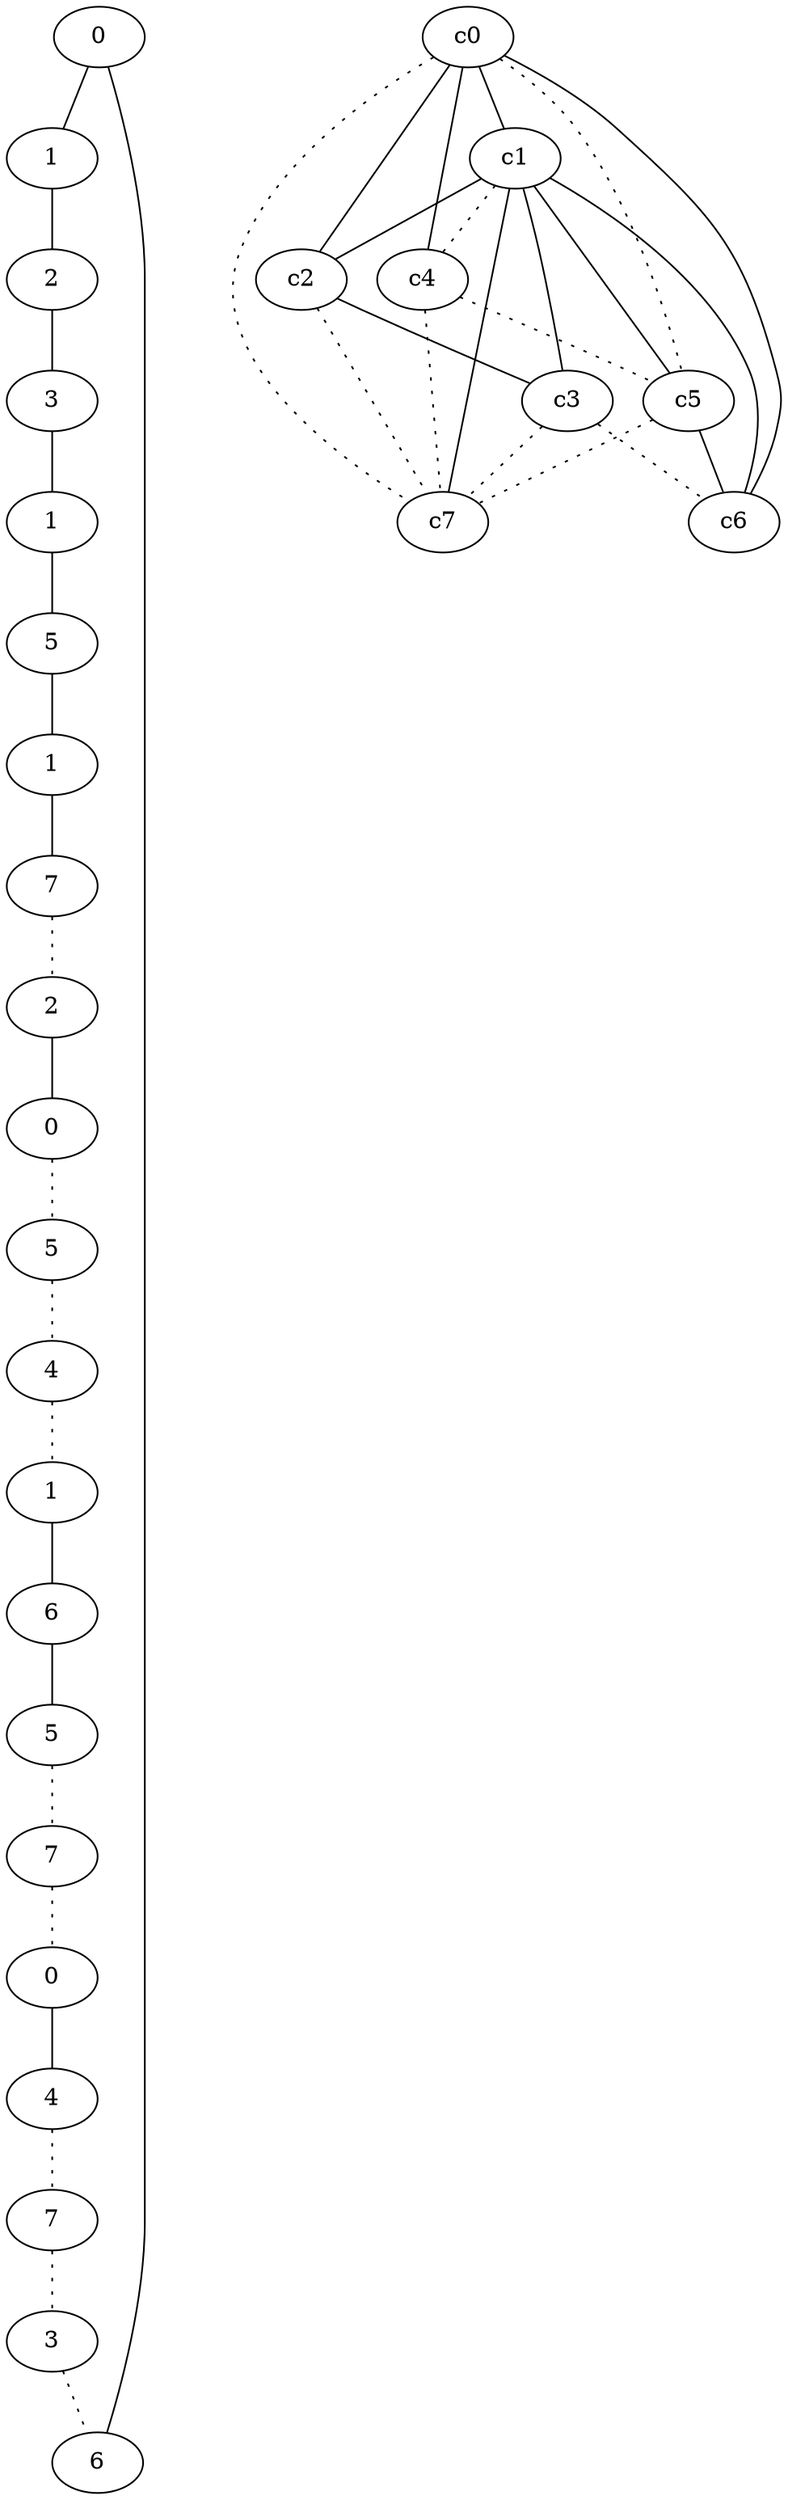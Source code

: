 graph {
a0[label=0];
a1[label=1];
a2[label=2];
a3[label=3];
a4[label=1];
a5[label=5];
a6[label=1];
a7[label=7];
a8[label=2];
a9[label=0];
a10[label=5];
a11[label=4];
a12[label=1];
a13[label=6];
a14[label=5];
a15[label=7];
a16[label=0];
a17[label=4];
a18[label=7];
a19[label=3];
a20[label=6];
a0 -- a1;
a0 -- a20;
a1 -- a2;
a2 -- a3;
a3 -- a4;
a4 -- a5;
a5 -- a6;
a6 -- a7;
a7 -- a8 [style=dotted];
a8 -- a9;
a9 -- a10 [style=dotted];
a10 -- a11 [style=dotted];
a11 -- a12 [style=dotted];
a12 -- a13;
a13 -- a14;
a14 -- a15 [style=dotted];
a15 -- a16 [style=dotted];
a16 -- a17;
a17 -- a18 [style=dotted];
a18 -- a19 [style=dotted];
a19 -- a20 [style=dotted];
c0 -- c1;
c0 -- c2;
c0 -- c4;
c0 -- c5 [style=dotted];
c0 -- c6;
c0 -- c7 [style=dotted];
c1 -- c2;
c1 -- c3;
c1 -- c4 [style=dotted];
c1 -- c5;
c1 -- c6;
c1 -- c7;
c2 -- c3;
c2 -- c7 [style=dotted];
c3 -- c6 [style=dotted];
c3 -- c7 [style=dotted];
c4 -- c5 [style=dotted];
c4 -- c7 [style=dotted];
c5 -- c6;
c5 -- c7 [style=dotted];
}

